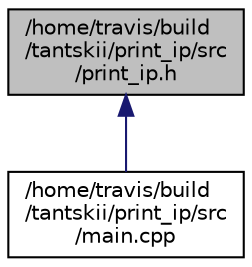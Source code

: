 digraph "/home/travis/build/tantskii/print_ip/src/print_ip.h"
{
  edge [fontname="Helvetica",fontsize="10",labelfontname="Helvetica",labelfontsize="10"];
  node [fontname="Helvetica",fontsize="10",shape=record];
  Node1 [label="/home/travis/build\l/tantskii/print_ip/src\l/print_ip.h",height=0.2,width=0.4,color="black", fillcolor="grey75", style="filled", fontcolor="black"];
  Node1 -> Node2 [dir="back",color="midnightblue",fontsize="10",style="solid",fontname="Helvetica"];
  Node2 [label="/home/travis/build\l/tantskii/print_ip/src\l/main.cpp",height=0.2,width=0.4,color="black", fillcolor="white", style="filled",URL="$main_8cpp.html"];
}
